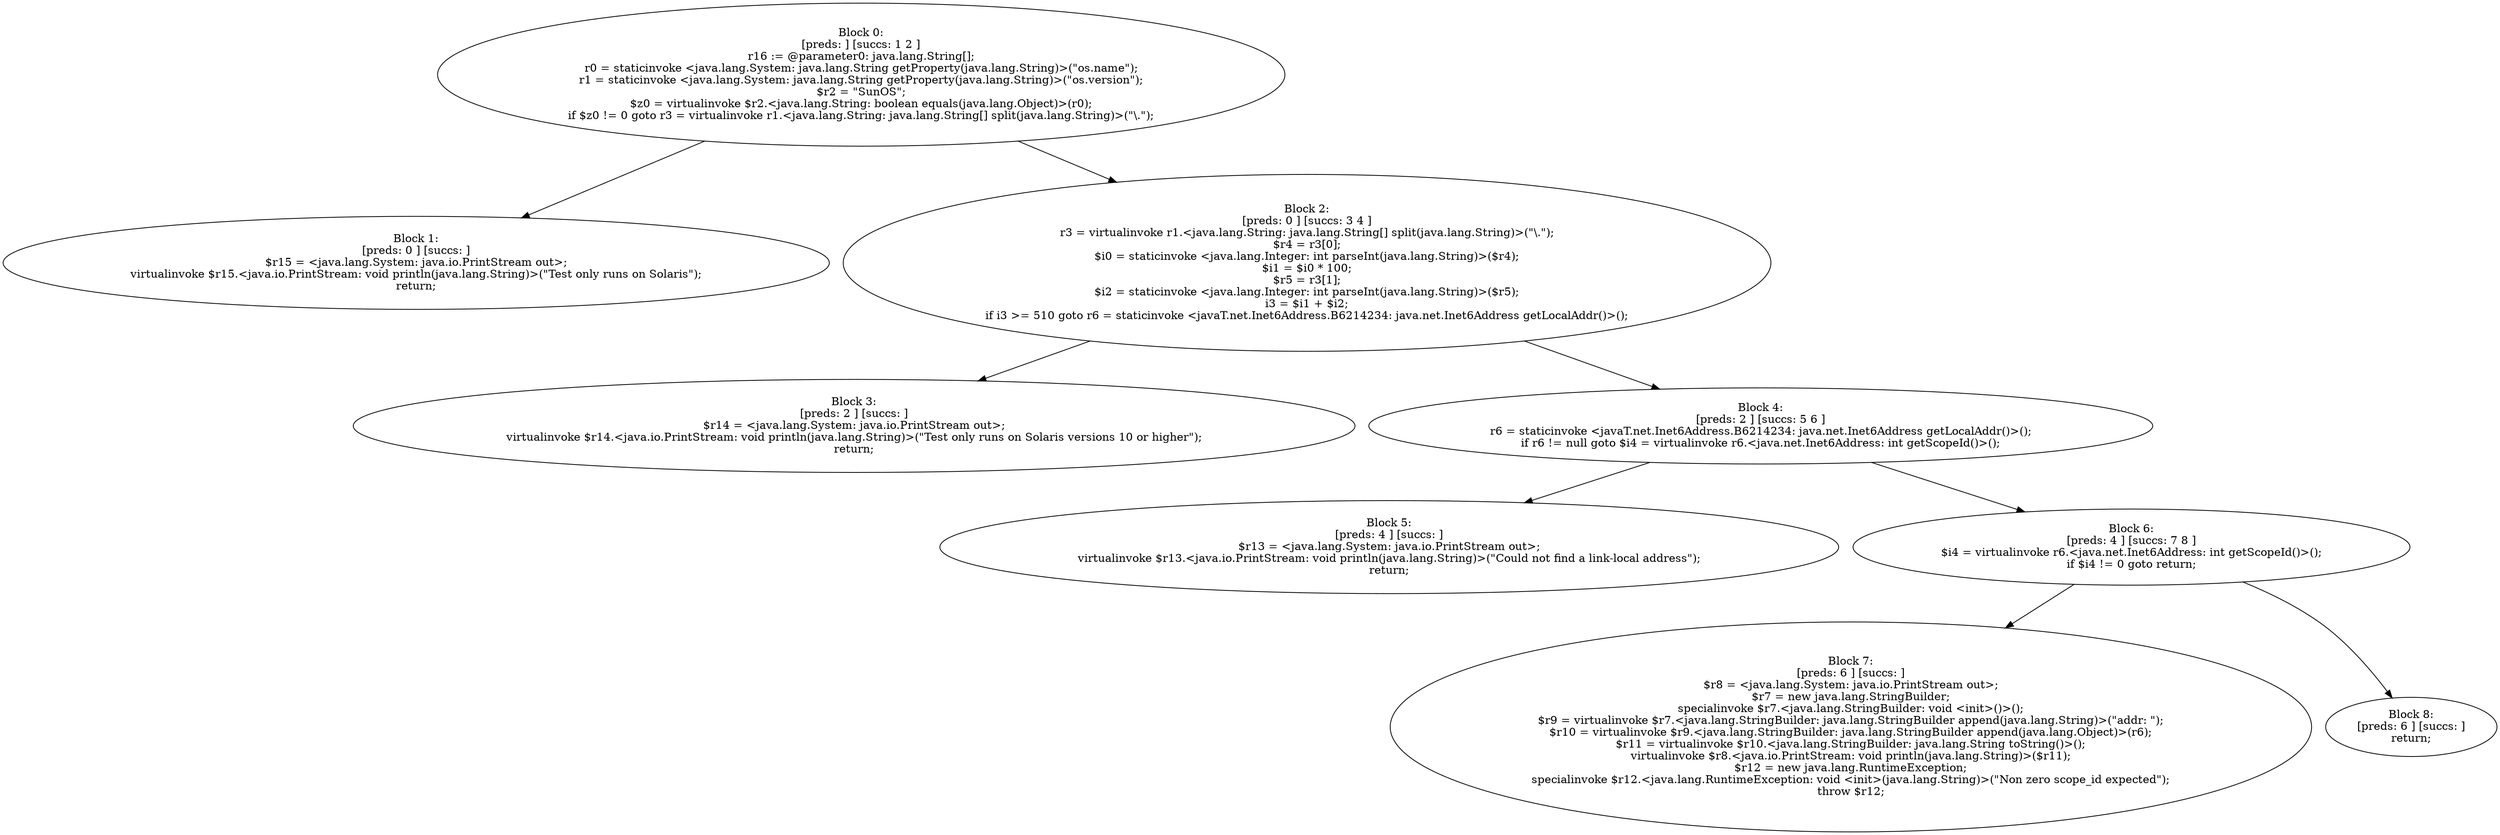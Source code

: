 digraph "unitGraph" {
    "Block 0:
[preds: ] [succs: 1 2 ]
r16 := @parameter0: java.lang.String[];
r0 = staticinvoke <java.lang.System: java.lang.String getProperty(java.lang.String)>(\"os.name\");
r1 = staticinvoke <java.lang.System: java.lang.String getProperty(java.lang.String)>(\"os.version\");
$r2 = \"SunOS\";
$z0 = virtualinvoke $r2.<java.lang.String: boolean equals(java.lang.Object)>(r0);
if $z0 != 0 goto r3 = virtualinvoke r1.<java.lang.String: java.lang.String[] split(java.lang.String)>(\"\\.\");
"
    "Block 1:
[preds: 0 ] [succs: ]
$r15 = <java.lang.System: java.io.PrintStream out>;
virtualinvoke $r15.<java.io.PrintStream: void println(java.lang.String)>(\"Test only runs on Solaris\");
return;
"
    "Block 2:
[preds: 0 ] [succs: 3 4 ]
r3 = virtualinvoke r1.<java.lang.String: java.lang.String[] split(java.lang.String)>(\"\\.\");
$r4 = r3[0];
$i0 = staticinvoke <java.lang.Integer: int parseInt(java.lang.String)>($r4);
$i1 = $i0 * 100;
$r5 = r3[1];
$i2 = staticinvoke <java.lang.Integer: int parseInt(java.lang.String)>($r5);
i3 = $i1 + $i2;
if i3 >= 510 goto r6 = staticinvoke <javaT.net.Inet6Address.B6214234: java.net.Inet6Address getLocalAddr()>();
"
    "Block 3:
[preds: 2 ] [succs: ]
$r14 = <java.lang.System: java.io.PrintStream out>;
virtualinvoke $r14.<java.io.PrintStream: void println(java.lang.String)>(\"Test only runs on Solaris versions 10 or higher\");
return;
"
    "Block 4:
[preds: 2 ] [succs: 5 6 ]
r6 = staticinvoke <javaT.net.Inet6Address.B6214234: java.net.Inet6Address getLocalAddr()>();
if r6 != null goto $i4 = virtualinvoke r6.<java.net.Inet6Address: int getScopeId()>();
"
    "Block 5:
[preds: 4 ] [succs: ]
$r13 = <java.lang.System: java.io.PrintStream out>;
virtualinvoke $r13.<java.io.PrintStream: void println(java.lang.String)>(\"Could not find a link-local address\");
return;
"
    "Block 6:
[preds: 4 ] [succs: 7 8 ]
$i4 = virtualinvoke r6.<java.net.Inet6Address: int getScopeId()>();
if $i4 != 0 goto return;
"
    "Block 7:
[preds: 6 ] [succs: ]
$r8 = <java.lang.System: java.io.PrintStream out>;
$r7 = new java.lang.StringBuilder;
specialinvoke $r7.<java.lang.StringBuilder: void <init>()>();
$r9 = virtualinvoke $r7.<java.lang.StringBuilder: java.lang.StringBuilder append(java.lang.String)>(\"addr: \");
$r10 = virtualinvoke $r9.<java.lang.StringBuilder: java.lang.StringBuilder append(java.lang.Object)>(r6);
$r11 = virtualinvoke $r10.<java.lang.StringBuilder: java.lang.String toString()>();
virtualinvoke $r8.<java.io.PrintStream: void println(java.lang.String)>($r11);
$r12 = new java.lang.RuntimeException;
specialinvoke $r12.<java.lang.RuntimeException: void <init>(java.lang.String)>(\"Non zero scope_id expected\");
throw $r12;
"
    "Block 8:
[preds: 6 ] [succs: ]
return;
"
    "Block 0:
[preds: ] [succs: 1 2 ]
r16 := @parameter0: java.lang.String[];
r0 = staticinvoke <java.lang.System: java.lang.String getProperty(java.lang.String)>(\"os.name\");
r1 = staticinvoke <java.lang.System: java.lang.String getProperty(java.lang.String)>(\"os.version\");
$r2 = \"SunOS\";
$z0 = virtualinvoke $r2.<java.lang.String: boolean equals(java.lang.Object)>(r0);
if $z0 != 0 goto r3 = virtualinvoke r1.<java.lang.String: java.lang.String[] split(java.lang.String)>(\"\\.\");
"->"Block 1:
[preds: 0 ] [succs: ]
$r15 = <java.lang.System: java.io.PrintStream out>;
virtualinvoke $r15.<java.io.PrintStream: void println(java.lang.String)>(\"Test only runs on Solaris\");
return;
";
    "Block 0:
[preds: ] [succs: 1 2 ]
r16 := @parameter0: java.lang.String[];
r0 = staticinvoke <java.lang.System: java.lang.String getProperty(java.lang.String)>(\"os.name\");
r1 = staticinvoke <java.lang.System: java.lang.String getProperty(java.lang.String)>(\"os.version\");
$r2 = \"SunOS\";
$z0 = virtualinvoke $r2.<java.lang.String: boolean equals(java.lang.Object)>(r0);
if $z0 != 0 goto r3 = virtualinvoke r1.<java.lang.String: java.lang.String[] split(java.lang.String)>(\"\\.\");
"->"Block 2:
[preds: 0 ] [succs: 3 4 ]
r3 = virtualinvoke r1.<java.lang.String: java.lang.String[] split(java.lang.String)>(\"\\.\");
$r4 = r3[0];
$i0 = staticinvoke <java.lang.Integer: int parseInt(java.lang.String)>($r4);
$i1 = $i0 * 100;
$r5 = r3[1];
$i2 = staticinvoke <java.lang.Integer: int parseInt(java.lang.String)>($r5);
i3 = $i1 + $i2;
if i3 >= 510 goto r6 = staticinvoke <javaT.net.Inet6Address.B6214234: java.net.Inet6Address getLocalAddr()>();
";
    "Block 2:
[preds: 0 ] [succs: 3 4 ]
r3 = virtualinvoke r1.<java.lang.String: java.lang.String[] split(java.lang.String)>(\"\\.\");
$r4 = r3[0];
$i0 = staticinvoke <java.lang.Integer: int parseInt(java.lang.String)>($r4);
$i1 = $i0 * 100;
$r5 = r3[1];
$i2 = staticinvoke <java.lang.Integer: int parseInt(java.lang.String)>($r5);
i3 = $i1 + $i2;
if i3 >= 510 goto r6 = staticinvoke <javaT.net.Inet6Address.B6214234: java.net.Inet6Address getLocalAddr()>();
"->"Block 3:
[preds: 2 ] [succs: ]
$r14 = <java.lang.System: java.io.PrintStream out>;
virtualinvoke $r14.<java.io.PrintStream: void println(java.lang.String)>(\"Test only runs on Solaris versions 10 or higher\");
return;
";
    "Block 2:
[preds: 0 ] [succs: 3 4 ]
r3 = virtualinvoke r1.<java.lang.String: java.lang.String[] split(java.lang.String)>(\"\\.\");
$r4 = r3[0];
$i0 = staticinvoke <java.lang.Integer: int parseInt(java.lang.String)>($r4);
$i1 = $i0 * 100;
$r5 = r3[1];
$i2 = staticinvoke <java.lang.Integer: int parseInt(java.lang.String)>($r5);
i3 = $i1 + $i2;
if i3 >= 510 goto r6 = staticinvoke <javaT.net.Inet6Address.B6214234: java.net.Inet6Address getLocalAddr()>();
"->"Block 4:
[preds: 2 ] [succs: 5 6 ]
r6 = staticinvoke <javaT.net.Inet6Address.B6214234: java.net.Inet6Address getLocalAddr()>();
if r6 != null goto $i4 = virtualinvoke r6.<java.net.Inet6Address: int getScopeId()>();
";
    "Block 4:
[preds: 2 ] [succs: 5 6 ]
r6 = staticinvoke <javaT.net.Inet6Address.B6214234: java.net.Inet6Address getLocalAddr()>();
if r6 != null goto $i4 = virtualinvoke r6.<java.net.Inet6Address: int getScopeId()>();
"->"Block 5:
[preds: 4 ] [succs: ]
$r13 = <java.lang.System: java.io.PrintStream out>;
virtualinvoke $r13.<java.io.PrintStream: void println(java.lang.String)>(\"Could not find a link-local address\");
return;
";
    "Block 4:
[preds: 2 ] [succs: 5 6 ]
r6 = staticinvoke <javaT.net.Inet6Address.B6214234: java.net.Inet6Address getLocalAddr()>();
if r6 != null goto $i4 = virtualinvoke r6.<java.net.Inet6Address: int getScopeId()>();
"->"Block 6:
[preds: 4 ] [succs: 7 8 ]
$i4 = virtualinvoke r6.<java.net.Inet6Address: int getScopeId()>();
if $i4 != 0 goto return;
";
    "Block 6:
[preds: 4 ] [succs: 7 8 ]
$i4 = virtualinvoke r6.<java.net.Inet6Address: int getScopeId()>();
if $i4 != 0 goto return;
"->"Block 7:
[preds: 6 ] [succs: ]
$r8 = <java.lang.System: java.io.PrintStream out>;
$r7 = new java.lang.StringBuilder;
specialinvoke $r7.<java.lang.StringBuilder: void <init>()>();
$r9 = virtualinvoke $r7.<java.lang.StringBuilder: java.lang.StringBuilder append(java.lang.String)>(\"addr: \");
$r10 = virtualinvoke $r9.<java.lang.StringBuilder: java.lang.StringBuilder append(java.lang.Object)>(r6);
$r11 = virtualinvoke $r10.<java.lang.StringBuilder: java.lang.String toString()>();
virtualinvoke $r8.<java.io.PrintStream: void println(java.lang.String)>($r11);
$r12 = new java.lang.RuntimeException;
specialinvoke $r12.<java.lang.RuntimeException: void <init>(java.lang.String)>(\"Non zero scope_id expected\");
throw $r12;
";
    "Block 6:
[preds: 4 ] [succs: 7 8 ]
$i4 = virtualinvoke r6.<java.net.Inet6Address: int getScopeId()>();
if $i4 != 0 goto return;
"->"Block 8:
[preds: 6 ] [succs: ]
return;
";
}
